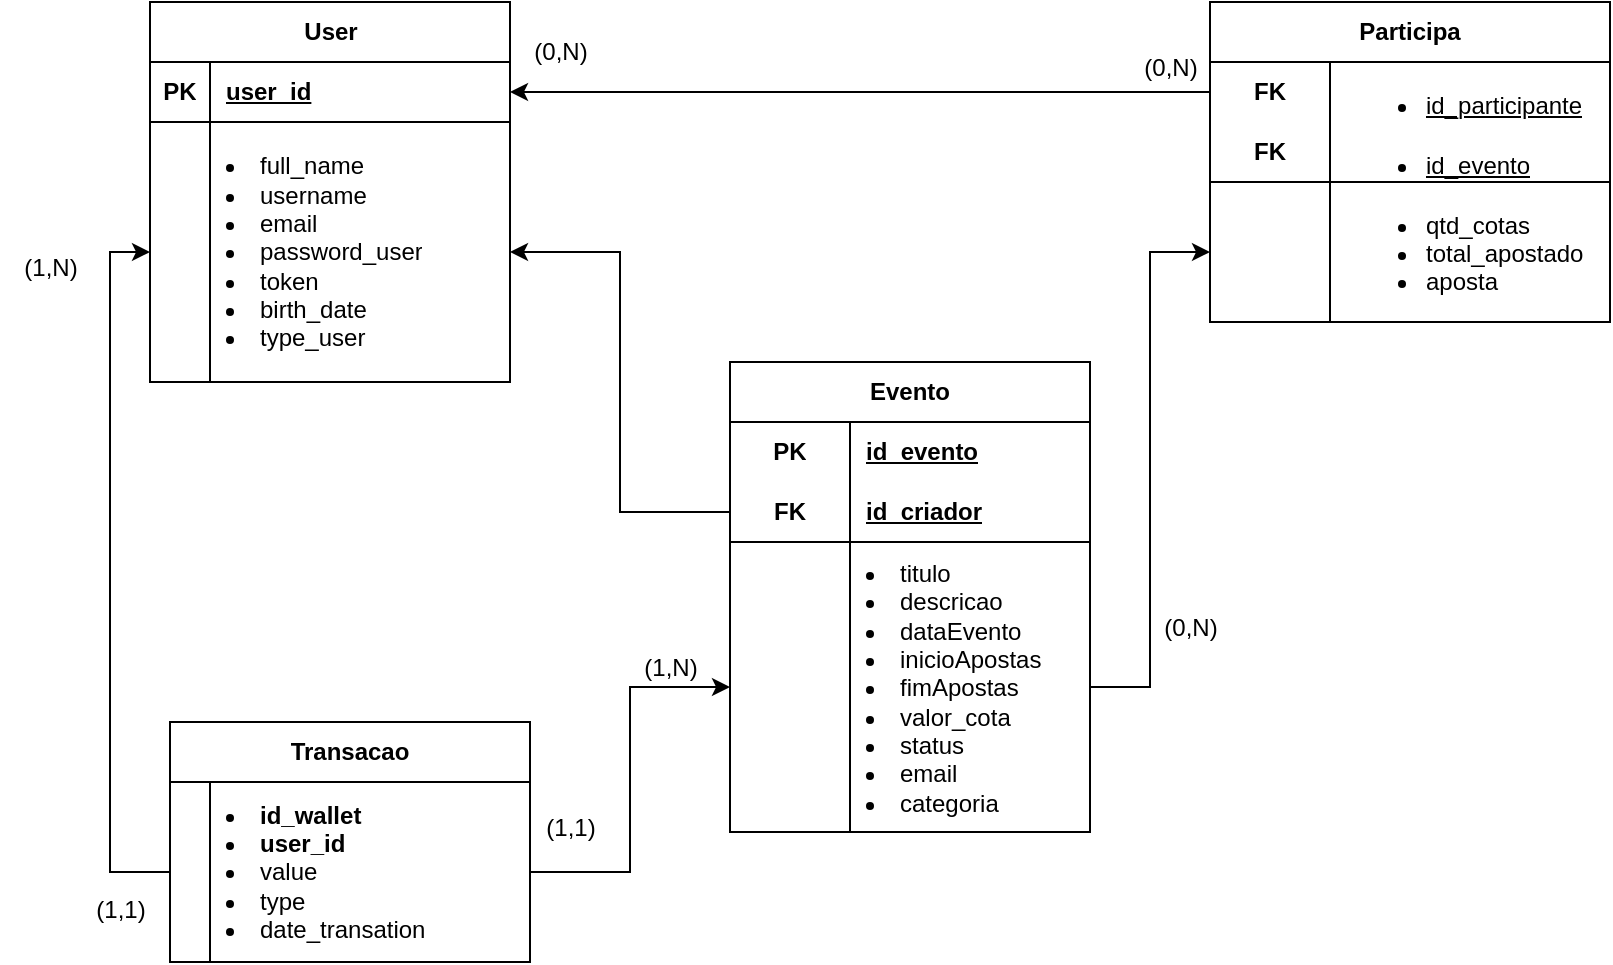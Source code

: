 <mxfile version="24.9.0">
  <diagram name="Página-1" id="-DJ3JQi61xgNnQrJ6BNl">
    <mxGraphModel dx="3000" dy="1591" grid="1" gridSize="11" guides="1" tooltips="1" connect="1" arrows="1" fold="1" page="0" pageScale="1" pageWidth="827" pageHeight="1169" math="0" shadow="0">
      <root>
        <mxCell id="0" />
        <mxCell id="1" parent="0" />
        <mxCell id="jfMkEadQY8UJY2CXn8ux-1" value="User" style="shape=table;startSize=30;container=1;collapsible=1;childLayout=tableLayout;fixedRows=1;rowLines=0;fontStyle=1;align=center;resizeLast=1;html=1;" vertex="1" parent="1">
          <mxGeometry x="140" y="130" width="180" height="190" as="geometry" />
        </mxCell>
        <mxCell id="jfMkEadQY8UJY2CXn8ux-2" value="" style="shape=tableRow;horizontal=0;startSize=0;swimlaneHead=0;swimlaneBody=0;fillColor=none;collapsible=0;dropTarget=0;points=[[0,0.5],[1,0.5]];portConstraint=eastwest;top=0;left=0;right=0;bottom=1;" vertex="1" parent="jfMkEadQY8UJY2CXn8ux-1">
          <mxGeometry y="30" width="180" height="30" as="geometry" />
        </mxCell>
        <mxCell id="jfMkEadQY8UJY2CXn8ux-3" value="PK" style="shape=partialRectangle;connectable=0;fillColor=none;top=0;left=0;bottom=0;right=0;fontStyle=1;overflow=hidden;whiteSpace=wrap;html=1;" vertex="1" parent="jfMkEadQY8UJY2CXn8ux-2">
          <mxGeometry width="30" height="30" as="geometry">
            <mxRectangle width="30" height="30" as="alternateBounds" />
          </mxGeometry>
        </mxCell>
        <mxCell id="jfMkEadQY8UJY2CXn8ux-4" value="user_id" style="shape=partialRectangle;connectable=0;fillColor=none;top=0;left=0;bottom=0;right=0;align=left;spacingLeft=6;fontStyle=5;overflow=hidden;whiteSpace=wrap;html=1;" vertex="1" parent="jfMkEadQY8UJY2CXn8ux-2">
          <mxGeometry x="30" width="150" height="30" as="geometry">
            <mxRectangle width="150" height="30" as="alternateBounds" />
          </mxGeometry>
        </mxCell>
        <mxCell id="jfMkEadQY8UJY2CXn8ux-11" value="" style="shape=tableRow;horizontal=0;startSize=0;swimlaneHead=0;swimlaneBody=0;fillColor=none;collapsible=0;dropTarget=0;points=[[0,0.5],[1,0.5]];portConstraint=eastwest;top=0;left=0;right=0;bottom=0;" vertex="1" parent="jfMkEadQY8UJY2CXn8ux-1">
          <mxGeometry y="60" width="180" height="130" as="geometry" />
        </mxCell>
        <mxCell id="jfMkEadQY8UJY2CXn8ux-12" value="" style="shape=partialRectangle;connectable=0;fillColor=none;top=0;left=0;bottom=0;right=0;editable=1;overflow=hidden;whiteSpace=wrap;html=1;" vertex="1" parent="jfMkEadQY8UJY2CXn8ux-11">
          <mxGeometry width="30" height="130" as="geometry">
            <mxRectangle width="30" height="130" as="alternateBounds" />
          </mxGeometry>
        </mxCell>
        <mxCell id="jfMkEadQY8UJY2CXn8ux-13" value="&lt;li&gt;&lt;span style=&quot;background-color: initial;&quot;&gt;full_name&lt;/span&gt;&lt;/li&gt;&lt;li&gt;username&lt;/li&gt;&lt;li&gt;email&lt;/li&gt;&lt;li&gt;password_user&lt;/li&gt;&lt;li&gt;token&lt;/li&gt;&lt;li&gt;birth_date&lt;/li&gt;&lt;li&gt;type_user&lt;/li&gt;" style="shape=partialRectangle;connectable=0;fillColor=none;top=0;left=0;bottom=0;right=0;align=left;spacingLeft=6;overflow=hidden;whiteSpace=wrap;html=1;" vertex="1" parent="jfMkEadQY8UJY2CXn8ux-11">
          <mxGeometry x="30" width="150" height="130" as="geometry">
            <mxRectangle width="150" height="130" as="alternateBounds" />
          </mxGeometry>
        </mxCell>
        <mxCell id="jfMkEadQY8UJY2CXn8ux-24" value="Transacao" style="shape=table;startSize=30;container=1;collapsible=1;childLayout=tableLayout;fixedRows=1;rowLines=0;fontStyle=1;align=center;resizeLast=1;html=1;whiteSpace=wrap;" vertex="1" parent="1">
          <mxGeometry x="150" y="490" width="180" height="120" as="geometry" />
        </mxCell>
        <mxCell id="jfMkEadQY8UJY2CXn8ux-31" value="" style="shape=tableRow;horizontal=0;startSize=0;swimlaneHead=0;swimlaneBody=0;fillColor=none;collapsible=0;dropTarget=0;points=[[0,0.5],[1,0.5]];portConstraint=eastwest;top=0;left=0;right=0;bottom=0;html=1;" vertex="1" parent="jfMkEadQY8UJY2CXn8ux-24">
          <mxGeometry y="30" width="180" height="90" as="geometry" />
        </mxCell>
        <mxCell id="jfMkEadQY8UJY2CXn8ux-32" value="" style="shape=partialRectangle;connectable=0;fillColor=none;top=0;left=0;bottom=0;right=0;editable=1;overflow=hidden;html=1;whiteSpace=wrap;" vertex="1" parent="jfMkEadQY8UJY2CXn8ux-31">
          <mxGeometry width="20" height="90" as="geometry">
            <mxRectangle width="20" height="90" as="alternateBounds" />
          </mxGeometry>
        </mxCell>
        <mxCell id="jfMkEadQY8UJY2CXn8ux-33" value="&lt;li&gt;&lt;span style=&quot;font-weight: 700;&quot;&gt;id_wallet&lt;/span&gt;&lt;/li&gt;&lt;li&gt;&lt;span style=&quot;font-weight: 700;&quot;&gt;user_id&lt;/span&gt;&lt;span style=&quot;font-weight: 700;&quot;&gt;&lt;/span&gt;&lt;/li&gt;&lt;li&gt;value&lt;/li&gt;&lt;li&gt;type&lt;/li&gt;&lt;li&gt;date_transation&lt;/li&gt;" style="shape=partialRectangle;connectable=0;fillColor=none;top=0;left=0;bottom=0;right=0;align=left;spacingLeft=6;overflow=hidden;html=1;whiteSpace=wrap;" vertex="1" parent="jfMkEadQY8UJY2CXn8ux-31">
          <mxGeometry x="20" width="160" height="90" as="geometry">
            <mxRectangle width="160" height="90" as="alternateBounds" />
          </mxGeometry>
        </mxCell>
        <mxCell id="jfMkEadQY8UJY2CXn8ux-39" value="Evento" style="shape=table;startSize=30;container=1;collapsible=1;childLayout=tableLayout;fixedRows=1;rowLines=0;fontStyle=1;align=center;resizeLast=1;html=1;whiteSpace=wrap;" vertex="1" parent="1">
          <mxGeometry x="430" y="310" width="180" height="235" as="geometry" />
        </mxCell>
        <mxCell id="jfMkEadQY8UJY2CXn8ux-40" value="" style="shape=tableRow;horizontal=0;startSize=0;swimlaneHead=0;swimlaneBody=0;fillColor=none;collapsible=0;dropTarget=0;points=[[0,0.5],[1,0.5]];portConstraint=eastwest;top=0;left=0;right=0;bottom=0;html=1;" vertex="1" parent="jfMkEadQY8UJY2CXn8ux-39">
          <mxGeometry y="30" width="180" height="30" as="geometry" />
        </mxCell>
        <mxCell id="jfMkEadQY8UJY2CXn8ux-41" value="PK" style="shape=partialRectangle;connectable=0;fillColor=none;top=0;left=0;bottom=0;right=0;fontStyle=1;overflow=hidden;html=1;whiteSpace=wrap;" vertex="1" parent="jfMkEadQY8UJY2CXn8ux-40">
          <mxGeometry width="60" height="30" as="geometry">
            <mxRectangle width="60" height="30" as="alternateBounds" />
          </mxGeometry>
        </mxCell>
        <mxCell id="jfMkEadQY8UJY2CXn8ux-42" value="id_evento" style="shape=partialRectangle;connectable=0;fillColor=none;top=0;left=0;bottom=0;right=0;align=left;spacingLeft=6;fontStyle=5;overflow=hidden;html=1;whiteSpace=wrap;" vertex="1" parent="jfMkEadQY8UJY2CXn8ux-40">
          <mxGeometry x="60" width="120" height="30" as="geometry">
            <mxRectangle width="120" height="30" as="alternateBounds" />
          </mxGeometry>
        </mxCell>
        <mxCell id="jfMkEadQY8UJY2CXn8ux-43" value="" style="shape=tableRow;horizontal=0;startSize=0;swimlaneHead=0;swimlaneBody=0;fillColor=none;collapsible=0;dropTarget=0;points=[[0,0.5],[1,0.5]];portConstraint=eastwest;top=0;left=0;right=0;bottom=1;html=1;" vertex="1" parent="jfMkEadQY8UJY2CXn8ux-39">
          <mxGeometry y="60" width="180" height="30" as="geometry" />
        </mxCell>
        <mxCell id="jfMkEadQY8UJY2CXn8ux-44" value="FK" style="shape=partialRectangle;connectable=0;fillColor=none;top=0;left=0;bottom=0;right=0;fontStyle=1;overflow=hidden;html=1;whiteSpace=wrap;" vertex="1" parent="jfMkEadQY8UJY2CXn8ux-43">
          <mxGeometry width="60" height="30" as="geometry">
            <mxRectangle width="60" height="30" as="alternateBounds" />
          </mxGeometry>
        </mxCell>
        <mxCell id="jfMkEadQY8UJY2CXn8ux-45" value="id_criador" style="shape=partialRectangle;connectable=0;fillColor=none;top=0;left=0;bottom=0;right=0;align=left;spacingLeft=6;fontStyle=5;overflow=hidden;html=1;whiteSpace=wrap;" vertex="1" parent="jfMkEadQY8UJY2CXn8ux-43">
          <mxGeometry x="60" width="120" height="30" as="geometry">
            <mxRectangle width="120" height="30" as="alternateBounds" />
          </mxGeometry>
        </mxCell>
        <mxCell id="jfMkEadQY8UJY2CXn8ux-46" value="" style="shape=tableRow;horizontal=0;startSize=0;swimlaneHead=0;swimlaneBody=0;fillColor=none;collapsible=0;dropTarget=0;points=[[0,0.5],[1,0.5]];portConstraint=eastwest;top=0;left=0;right=0;bottom=0;html=1;" vertex="1" parent="jfMkEadQY8UJY2CXn8ux-39">
          <mxGeometry y="90" width="180" height="145" as="geometry" />
        </mxCell>
        <mxCell id="jfMkEadQY8UJY2CXn8ux-47" value="" style="shape=partialRectangle;connectable=0;fillColor=none;top=0;left=0;bottom=0;right=0;editable=1;overflow=hidden;html=1;whiteSpace=wrap;" vertex="1" parent="jfMkEadQY8UJY2CXn8ux-46">
          <mxGeometry width="60" height="145" as="geometry">
            <mxRectangle width="60" height="145" as="alternateBounds" />
          </mxGeometry>
        </mxCell>
        <mxCell id="jfMkEadQY8UJY2CXn8ux-48" value="&lt;li&gt;titulo&lt;/li&gt;&lt;li&gt;descricao&lt;/li&gt;&lt;li&gt;dataEvento&lt;/li&gt;&lt;li&gt;inicioApostas&lt;/li&gt;&lt;li&gt;fimApostas&lt;/li&gt;&lt;li&gt;valor_cota&lt;/li&gt;&lt;li&gt;status&lt;/li&gt;&lt;li&gt;email&lt;/li&gt;&lt;li&gt;categoria&lt;/li&gt;" style="shape=partialRectangle;connectable=0;fillColor=none;top=0;left=0;bottom=0;right=0;align=left;spacingLeft=6;overflow=hidden;html=1;whiteSpace=wrap;" vertex="1" parent="jfMkEadQY8UJY2CXn8ux-46">
          <mxGeometry x="60" width="120" height="145" as="geometry">
            <mxRectangle width="120" height="145" as="alternateBounds" />
          </mxGeometry>
        </mxCell>
        <mxCell id="jfMkEadQY8UJY2CXn8ux-66" value="Participa" style="shape=table;startSize=30;container=1;collapsible=1;childLayout=tableLayout;fixedRows=1;rowLines=0;fontStyle=1;align=center;resizeLast=1;html=1;whiteSpace=wrap;" vertex="1" parent="1">
          <mxGeometry x="670" y="130" width="200" height="160" as="geometry" />
        </mxCell>
        <mxCell id="jfMkEadQY8UJY2CXn8ux-67" value="" style="shape=tableRow;horizontal=0;startSize=0;swimlaneHead=0;swimlaneBody=0;fillColor=none;collapsible=0;dropTarget=0;points=[[0,0.5],[1,0.5]];portConstraint=eastwest;top=0;left=0;right=0;bottom=0;html=1;" vertex="1" parent="jfMkEadQY8UJY2CXn8ux-66">
          <mxGeometry y="30" width="200" height="30" as="geometry" />
        </mxCell>
        <mxCell id="jfMkEadQY8UJY2CXn8ux-68" value="FK" style="shape=partialRectangle;connectable=0;fillColor=none;top=0;left=0;bottom=0;right=0;fontStyle=1;overflow=hidden;html=1;whiteSpace=wrap;" vertex="1" parent="jfMkEadQY8UJY2CXn8ux-67">
          <mxGeometry width="60" height="30" as="geometry">
            <mxRectangle width="60" height="30" as="alternateBounds" />
          </mxGeometry>
        </mxCell>
        <mxCell id="jfMkEadQY8UJY2CXn8ux-69" value="&lt;ul style=&quot;font-weight: 400;&quot;&gt;&lt;li&gt;id_participante&lt;/li&gt;&lt;/ul&gt;" style="shape=partialRectangle;connectable=0;fillColor=none;top=0;left=0;bottom=0;right=0;align=left;spacingLeft=6;fontStyle=5;overflow=hidden;html=1;whiteSpace=wrap;" vertex="1" parent="jfMkEadQY8UJY2CXn8ux-67">
          <mxGeometry x="60" width="140" height="30" as="geometry">
            <mxRectangle width="140" height="30" as="alternateBounds" />
          </mxGeometry>
        </mxCell>
        <mxCell id="jfMkEadQY8UJY2CXn8ux-70" value="" style="shape=tableRow;horizontal=0;startSize=0;swimlaneHead=0;swimlaneBody=0;fillColor=none;collapsible=0;dropTarget=0;points=[[0,0.5],[1,0.5]];portConstraint=eastwest;top=0;left=0;right=0;bottom=1;html=1;" vertex="1" parent="jfMkEadQY8UJY2CXn8ux-66">
          <mxGeometry y="60" width="200" height="30" as="geometry" />
        </mxCell>
        <mxCell id="jfMkEadQY8UJY2CXn8ux-71" value="FK" style="shape=partialRectangle;connectable=0;fillColor=none;top=0;left=0;bottom=0;right=0;fontStyle=1;overflow=hidden;html=1;whiteSpace=wrap;" vertex="1" parent="jfMkEadQY8UJY2CXn8ux-70">
          <mxGeometry width="60" height="30" as="geometry">
            <mxRectangle width="60" height="30" as="alternateBounds" />
          </mxGeometry>
        </mxCell>
        <mxCell id="jfMkEadQY8UJY2CXn8ux-72" value="&lt;ul style=&quot;font-weight: 400;&quot;&gt;&lt;li&gt;id_evento&lt;/li&gt;&lt;/ul&gt;" style="shape=partialRectangle;connectable=0;fillColor=none;top=0;left=0;bottom=0;right=0;align=left;spacingLeft=6;fontStyle=5;overflow=hidden;html=1;whiteSpace=wrap;" vertex="1" parent="jfMkEadQY8UJY2CXn8ux-70">
          <mxGeometry x="60" width="140" height="30" as="geometry">
            <mxRectangle width="140" height="30" as="alternateBounds" />
          </mxGeometry>
        </mxCell>
        <mxCell id="jfMkEadQY8UJY2CXn8ux-73" value="" style="shape=tableRow;horizontal=0;startSize=0;swimlaneHead=0;swimlaneBody=0;fillColor=none;collapsible=0;dropTarget=0;points=[[0,0.5],[1,0.5]];portConstraint=eastwest;top=0;left=0;right=0;bottom=0;html=1;" vertex="1" parent="jfMkEadQY8UJY2CXn8ux-66">
          <mxGeometry y="90" width="200" height="70" as="geometry" />
        </mxCell>
        <mxCell id="jfMkEadQY8UJY2CXn8ux-74" value="" style="shape=partialRectangle;connectable=0;fillColor=none;top=0;left=0;bottom=0;right=0;editable=1;overflow=hidden;html=1;whiteSpace=wrap;" vertex="1" parent="jfMkEadQY8UJY2CXn8ux-73">
          <mxGeometry width="60" height="70" as="geometry">
            <mxRectangle width="60" height="70" as="alternateBounds" />
          </mxGeometry>
        </mxCell>
        <mxCell id="jfMkEadQY8UJY2CXn8ux-75" value="&lt;div&gt;&lt;ul&gt;&lt;li&gt;qtd_cotas&lt;/li&gt;&lt;li&gt;total_apostado&lt;/li&gt;&lt;li&gt;aposta&lt;/li&gt;&lt;/ul&gt;&lt;/div&gt;" style="shape=partialRectangle;connectable=0;fillColor=none;top=0;left=0;bottom=0;right=0;align=left;spacingLeft=6;overflow=hidden;html=1;whiteSpace=wrap;" vertex="1" parent="jfMkEadQY8UJY2CXn8ux-73">
          <mxGeometry x="60" width="140" height="70" as="geometry">
            <mxRectangle width="140" height="70" as="alternateBounds" />
          </mxGeometry>
        </mxCell>
        <mxCell id="jfMkEadQY8UJY2CXn8ux-81" style="edgeStyle=orthogonalEdgeStyle;rounded=0;orthogonalLoop=1;jettySize=auto;html=1;entryX=1;entryY=0.5;entryDx=0;entryDy=0;" edge="1" parent="1" source="jfMkEadQY8UJY2CXn8ux-43" target="jfMkEadQY8UJY2CXn8ux-11">
          <mxGeometry relative="1" as="geometry" />
        </mxCell>
        <mxCell id="jfMkEadQY8UJY2CXn8ux-83" style="edgeStyle=orthogonalEdgeStyle;rounded=0;orthogonalLoop=1;jettySize=auto;html=1;exitX=0;exitY=0.5;exitDx=0;exitDy=0;entryX=1;entryY=0.5;entryDx=0;entryDy=0;" edge="1" parent="1" source="jfMkEadQY8UJY2CXn8ux-67" target="jfMkEadQY8UJY2CXn8ux-2">
          <mxGeometry relative="1" as="geometry" />
        </mxCell>
        <mxCell id="jfMkEadQY8UJY2CXn8ux-86" style="edgeStyle=orthogonalEdgeStyle;rounded=0;orthogonalLoop=1;jettySize=auto;html=1;entryX=0;entryY=0.5;entryDx=0;entryDy=0;" edge="1" parent="1" source="jfMkEadQY8UJY2CXn8ux-31" target="jfMkEadQY8UJY2CXn8ux-11">
          <mxGeometry relative="1" as="geometry" />
        </mxCell>
        <mxCell id="jfMkEadQY8UJY2CXn8ux-87" style="edgeStyle=orthogonalEdgeStyle;rounded=0;orthogonalLoop=1;jettySize=auto;html=1;entryX=0;entryY=0.5;entryDx=0;entryDy=0;" edge="1" parent="1" source="jfMkEadQY8UJY2CXn8ux-31" target="jfMkEadQY8UJY2CXn8ux-46">
          <mxGeometry relative="1" as="geometry" />
        </mxCell>
        <mxCell id="jfMkEadQY8UJY2CXn8ux-88" style="edgeStyle=orthogonalEdgeStyle;rounded=0;orthogonalLoop=1;jettySize=auto;html=1;entryX=0;entryY=0.5;entryDx=0;entryDy=0;" edge="1" parent="1" source="jfMkEadQY8UJY2CXn8ux-46" target="jfMkEadQY8UJY2CXn8ux-73">
          <mxGeometry relative="1" as="geometry" />
        </mxCell>
        <mxCell id="jfMkEadQY8UJY2CXn8ux-89" value="(0,N)" style="text;html=1;align=center;verticalAlign=middle;resizable=0;points=[];autosize=1;strokeColor=none;fillColor=none;" vertex="1" parent="1">
          <mxGeometry x="320" y="140" width="50" height="30" as="geometry" />
        </mxCell>
        <mxCell id="jfMkEadQY8UJY2CXn8ux-90" value="(0,N)" style="text;html=1;align=center;verticalAlign=middle;resizable=0;points=[];autosize=1;strokeColor=none;fillColor=none;" vertex="1" parent="1">
          <mxGeometry x="625" y="148" width="50" height="30" as="geometry" />
        </mxCell>
        <mxCell id="jfMkEadQY8UJY2CXn8ux-91" value="(0,N)" style="text;html=1;align=center;verticalAlign=middle;resizable=0;points=[];autosize=1;strokeColor=none;fillColor=none;" vertex="1" parent="1">
          <mxGeometry x="635" y="428" width="50" height="30" as="geometry" />
        </mxCell>
        <mxCell id="jfMkEadQY8UJY2CXn8ux-92" value="(1,N)" style="text;html=1;align=center;verticalAlign=middle;resizable=0;points=[];autosize=1;strokeColor=none;fillColor=none;" vertex="1" parent="1">
          <mxGeometry x="375" y="448" width="50" height="30" as="geometry" />
        </mxCell>
        <mxCell id="jfMkEadQY8UJY2CXn8ux-93" value="(1,1)" style="text;html=1;align=center;verticalAlign=middle;resizable=0;points=[];autosize=1;strokeColor=none;fillColor=none;" vertex="1" parent="1">
          <mxGeometry x="325" y="528" width="50" height="30" as="geometry" />
        </mxCell>
        <mxCell id="jfMkEadQY8UJY2CXn8ux-94" value="(1,1)" style="text;html=1;align=center;verticalAlign=middle;resizable=0;points=[];autosize=1;strokeColor=none;fillColor=none;" vertex="1" parent="1">
          <mxGeometry x="100" y="569" width="50" height="30" as="geometry" />
        </mxCell>
        <mxCell id="jfMkEadQY8UJY2CXn8ux-95" value="(1,N)" style="text;html=1;align=center;verticalAlign=middle;resizable=0;points=[];autosize=1;strokeColor=none;fillColor=none;" vertex="1" parent="1">
          <mxGeometry x="65" y="248" width="50" height="30" as="geometry" />
        </mxCell>
      </root>
    </mxGraphModel>
  </diagram>
</mxfile>
